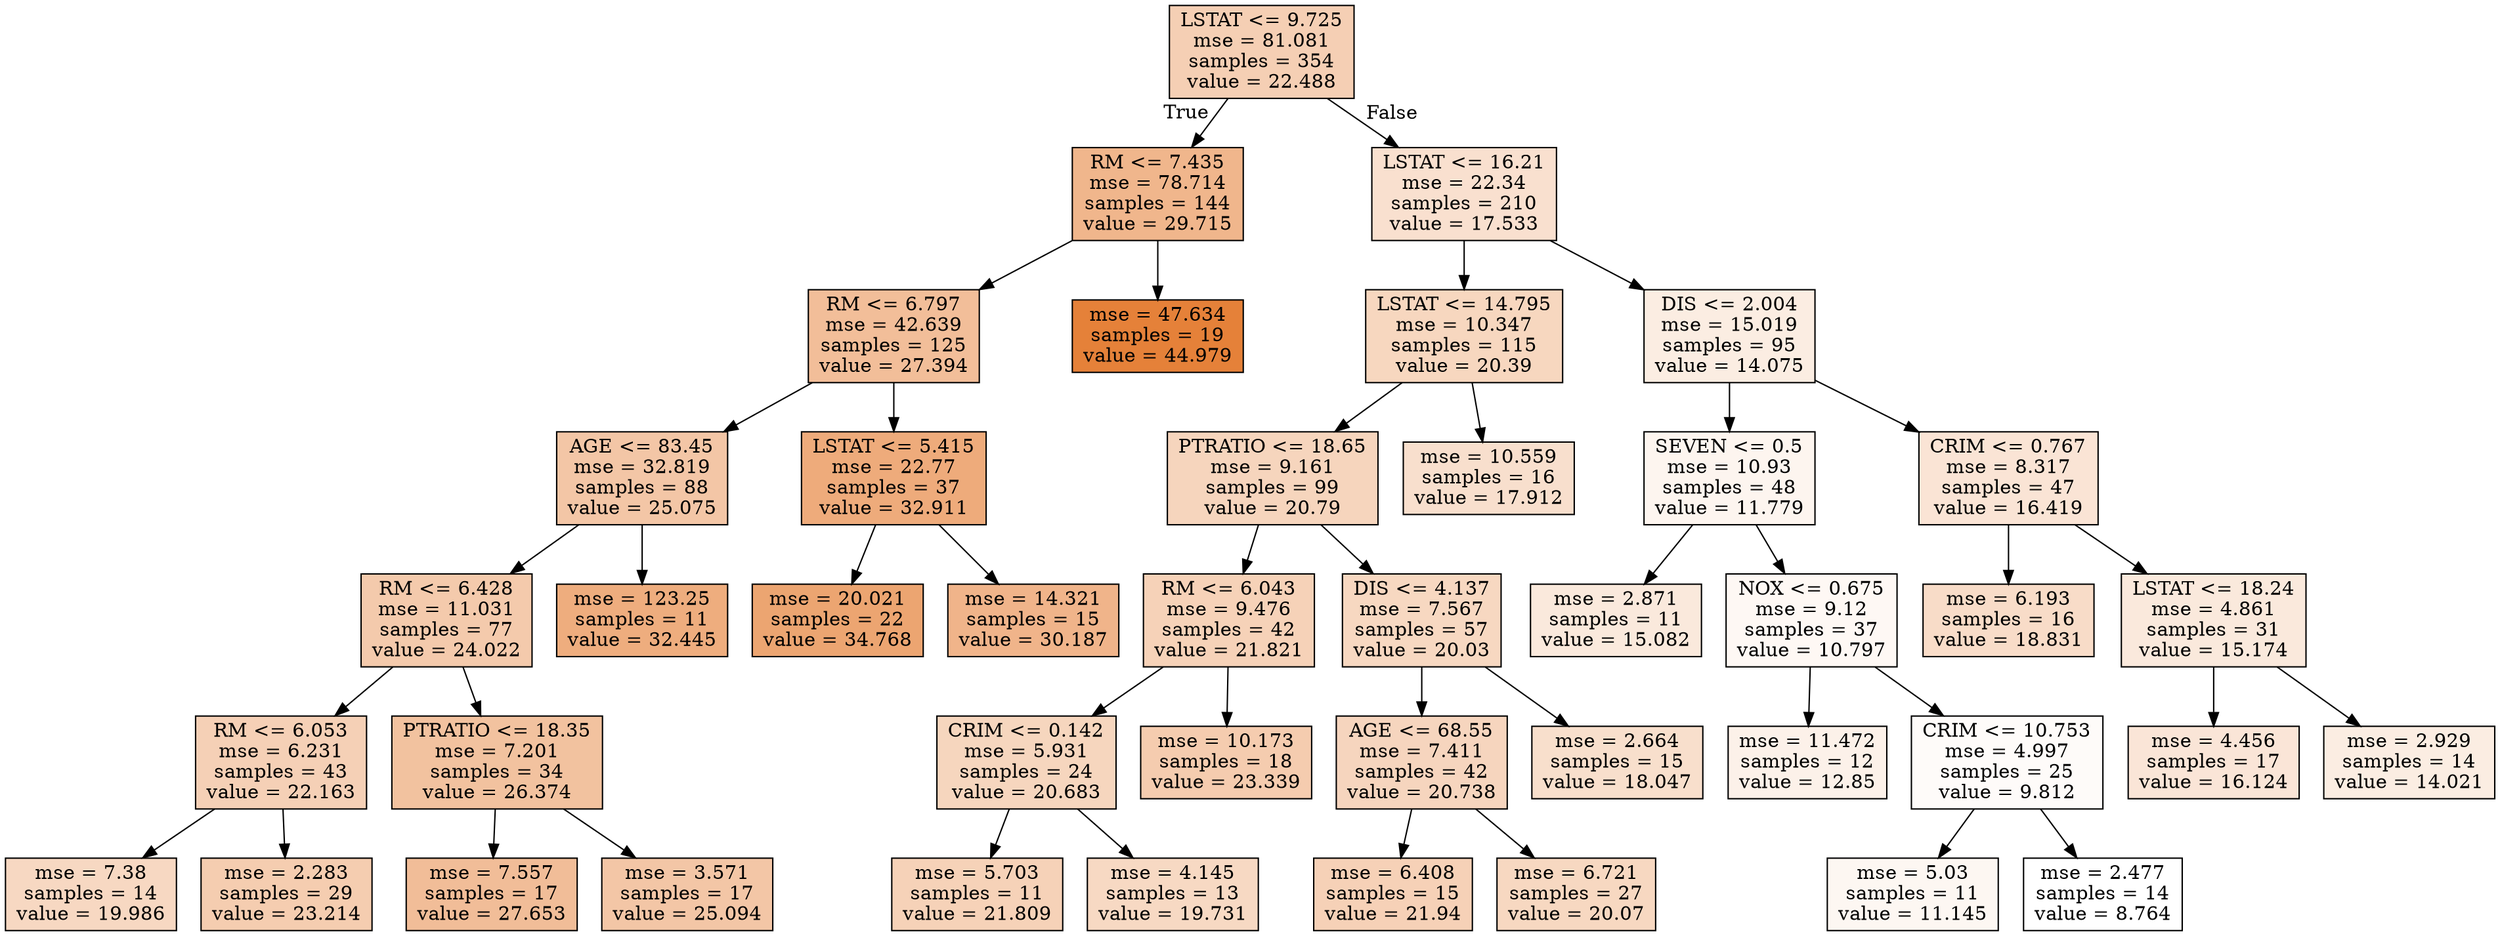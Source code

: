 digraph Tree {
node [shape=box, style="filled", color="black"] ;
0 [label="LSTAT <= 9.725\nmse = 81.081\nsamples = 354\nvalue = 22.488", fillcolor="#f5cfb4"] ;
1 [label="RM <= 7.435\nmse = 78.714\nsamples = 144\nvalue = 29.715", fillcolor="#f0b68c"] ;
0 -> 1 [labeldistance=2.5, labelangle=45, headlabel="True"] ;
2 [label="RM <= 6.797\nmse = 42.639\nsamples = 125\nvalue = 27.394", fillcolor="#f2be99"] ;
1 -> 2 ;
3 [label="AGE <= 83.45\nmse = 32.819\nsamples = 88\nvalue = 25.075", fillcolor="#f3c6a6"] ;
2 -> 3 ;
4 [label="RM <= 6.428\nmse = 11.031\nsamples = 77\nvalue = 24.022", fillcolor="#f4caac"] ;
3 -> 4 ;
5 [label="RM <= 6.053\nmse = 6.231\nsamples = 43\nvalue = 22.163", fillcolor="#f5d0b6"] ;
4 -> 5 ;
6 [label="mse = 7.38\nsamples = 14\nvalue = 19.986", fillcolor="#f7d8c2"] ;
5 -> 6 ;
7 [label="mse = 2.283\nsamples = 29\nvalue = 23.214", fillcolor="#f5cdb0"] ;
5 -> 7 ;
8 [label="PTRATIO <= 18.35\nmse = 7.201\nsamples = 34\nvalue = 26.374", fillcolor="#f2c29f"] ;
4 -> 8 ;
9 [label="mse = 7.557\nsamples = 17\nvalue = 27.653", fillcolor="#f1bd98"] ;
8 -> 9 ;
10 [label="mse = 3.571\nsamples = 17\nvalue = 25.094", fillcolor="#f3c6a6"] ;
8 -> 10 ;
11 [label="mse = 123.25\nsamples = 11\nvalue = 32.445", fillcolor="#eead7e"] ;
3 -> 11 ;
12 [label="LSTAT <= 5.415\nmse = 22.77\nsamples = 37\nvalue = 32.911", fillcolor="#eeab7b"] ;
2 -> 12 ;
13 [label="mse = 20.021\nsamples = 22\nvalue = 34.768", fillcolor="#eca571"] ;
12 -> 13 ;
14 [label="mse = 14.321\nsamples = 15\nvalue = 30.187", fillcolor="#f0b48a"] ;
12 -> 14 ;
15 [label="mse = 47.634\nsamples = 19\nvalue = 44.979", fillcolor="#e58139"] ;
1 -> 15 ;
16 [label="LSTAT <= 16.21\nmse = 22.34\nsamples = 210\nvalue = 17.533", fillcolor="#f9e0cf"] ;
0 -> 16 [labeldistance=2.5, labelangle=-45, headlabel="False"] ;
17 [label="LSTAT <= 14.795\nmse = 10.347\nsamples = 115\nvalue = 20.39", fillcolor="#f7d7bf"] ;
16 -> 17 ;
18 [label="PTRATIO <= 18.65\nmse = 9.161\nsamples = 99\nvalue = 20.79", fillcolor="#f6d5bd"] ;
17 -> 18 ;
19 [label="RM <= 6.043\nmse = 9.476\nsamples = 42\nvalue = 21.821", fillcolor="#f6d2b8"] ;
18 -> 19 ;
20 [label="CRIM <= 0.142\nmse = 5.931\nsamples = 24\nvalue = 20.683", fillcolor="#f6d6be"] ;
19 -> 20 ;
21 [label="mse = 5.703\nsamples = 11\nvalue = 21.809", fillcolor="#f6d2b8"] ;
20 -> 21 ;
22 [label="mse = 4.145\nsamples = 13\nvalue = 19.731", fillcolor="#f7d9c3"] ;
20 -> 22 ;
23 [label="mse = 10.173\nsamples = 18\nvalue = 23.339", fillcolor="#f5ccaf"] ;
19 -> 23 ;
24 [label="DIS <= 4.137\nmse = 7.567\nsamples = 57\nvalue = 20.03", fillcolor="#f7d8c1"] ;
18 -> 24 ;
25 [label="AGE <= 68.55\nmse = 7.411\nsamples = 42\nvalue = 20.738", fillcolor="#f6d5be"] ;
24 -> 25 ;
26 [label="mse = 6.408\nsamples = 15\nvalue = 21.94", fillcolor="#f6d1b7"] ;
25 -> 26 ;
27 [label="mse = 6.721\nsamples = 27\nvalue = 20.07", fillcolor="#f7d8c1"] ;
25 -> 27 ;
28 [label="mse = 2.664\nsamples = 15\nvalue = 18.047", fillcolor="#f8dfcc"] ;
24 -> 28 ;
29 [label="mse = 10.559\nsamples = 16\nvalue = 17.912", fillcolor="#f8dfcd"] ;
17 -> 29 ;
30 [label="DIS <= 2.004\nmse = 15.019\nsamples = 95\nvalue = 14.075", fillcolor="#fbede2"] ;
16 -> 30 ;
31 [label="SEVEN <= 0.5\nmse = 10.93\nsamples = 48\nvalue = 11.779", fillcolor="#fdf5ef"] ;
30 -> 31 ;
32 [label="mse = 2.871\nsamples = 11\nvalue = 15.082", fillcolor="#fae9dc"] ;
31 -> 32 ;
33 [label="NOX <= 0.675\nmse = 9.12\nsamples = 37\nvalue = 10.797", fillcolor="#fef8f4"] ;
31 -> 33 ;
34 [label="mse = 11.472\nsamples = 12\nvalue = 12.85", fillcolor="#fcf1e9"] ;
33 -> 34 ;
35 [label="CRIM <= 10.753\nmse = 4.997\nsamples = 25\nvalue = 9.812", fillcolor="#fefbf9"] ;
33 -> 35 ;
36 [label="mse = 5.03\nsamples = 11\nvalue = 11.145", fillcolor="#fdf7f2"] ;
35 -> 36 ;
37 [label="mse = 2.477\nsamples = 14\nvalue = 8.764", fillcolor="#ffffff"] ;
35 -> 37 ;
38 [label="CRIM <= 0.767\nmse = 8.317\nsamples = 47\nvalue = 16.419", fillcolor="#fae4d5"] ;
30 -> 38 ;
39 [label="mse = 6.193\nsamples = 16\nvalue = 18.831", fillcolor="#f8dcc8"] ;
38 -> 39 ;
40 [label="LSTAT <= 18.24\nmse = 4.861\nsamples = 31\nvalue = 15.174", fillcolor="#fae9dc"] ;
38 -> 40 ;
41 [label="mse = 4.456\nsamples = 17\nvalue = 16.124", fillcolor="#fae5d7"] ;
40 -> 41 ;
42 [label="mse = 2.929\nsamples = 14\nvalue = 14.021", fillcolor="#fbede2"] ;
40 -> 42 ;
}